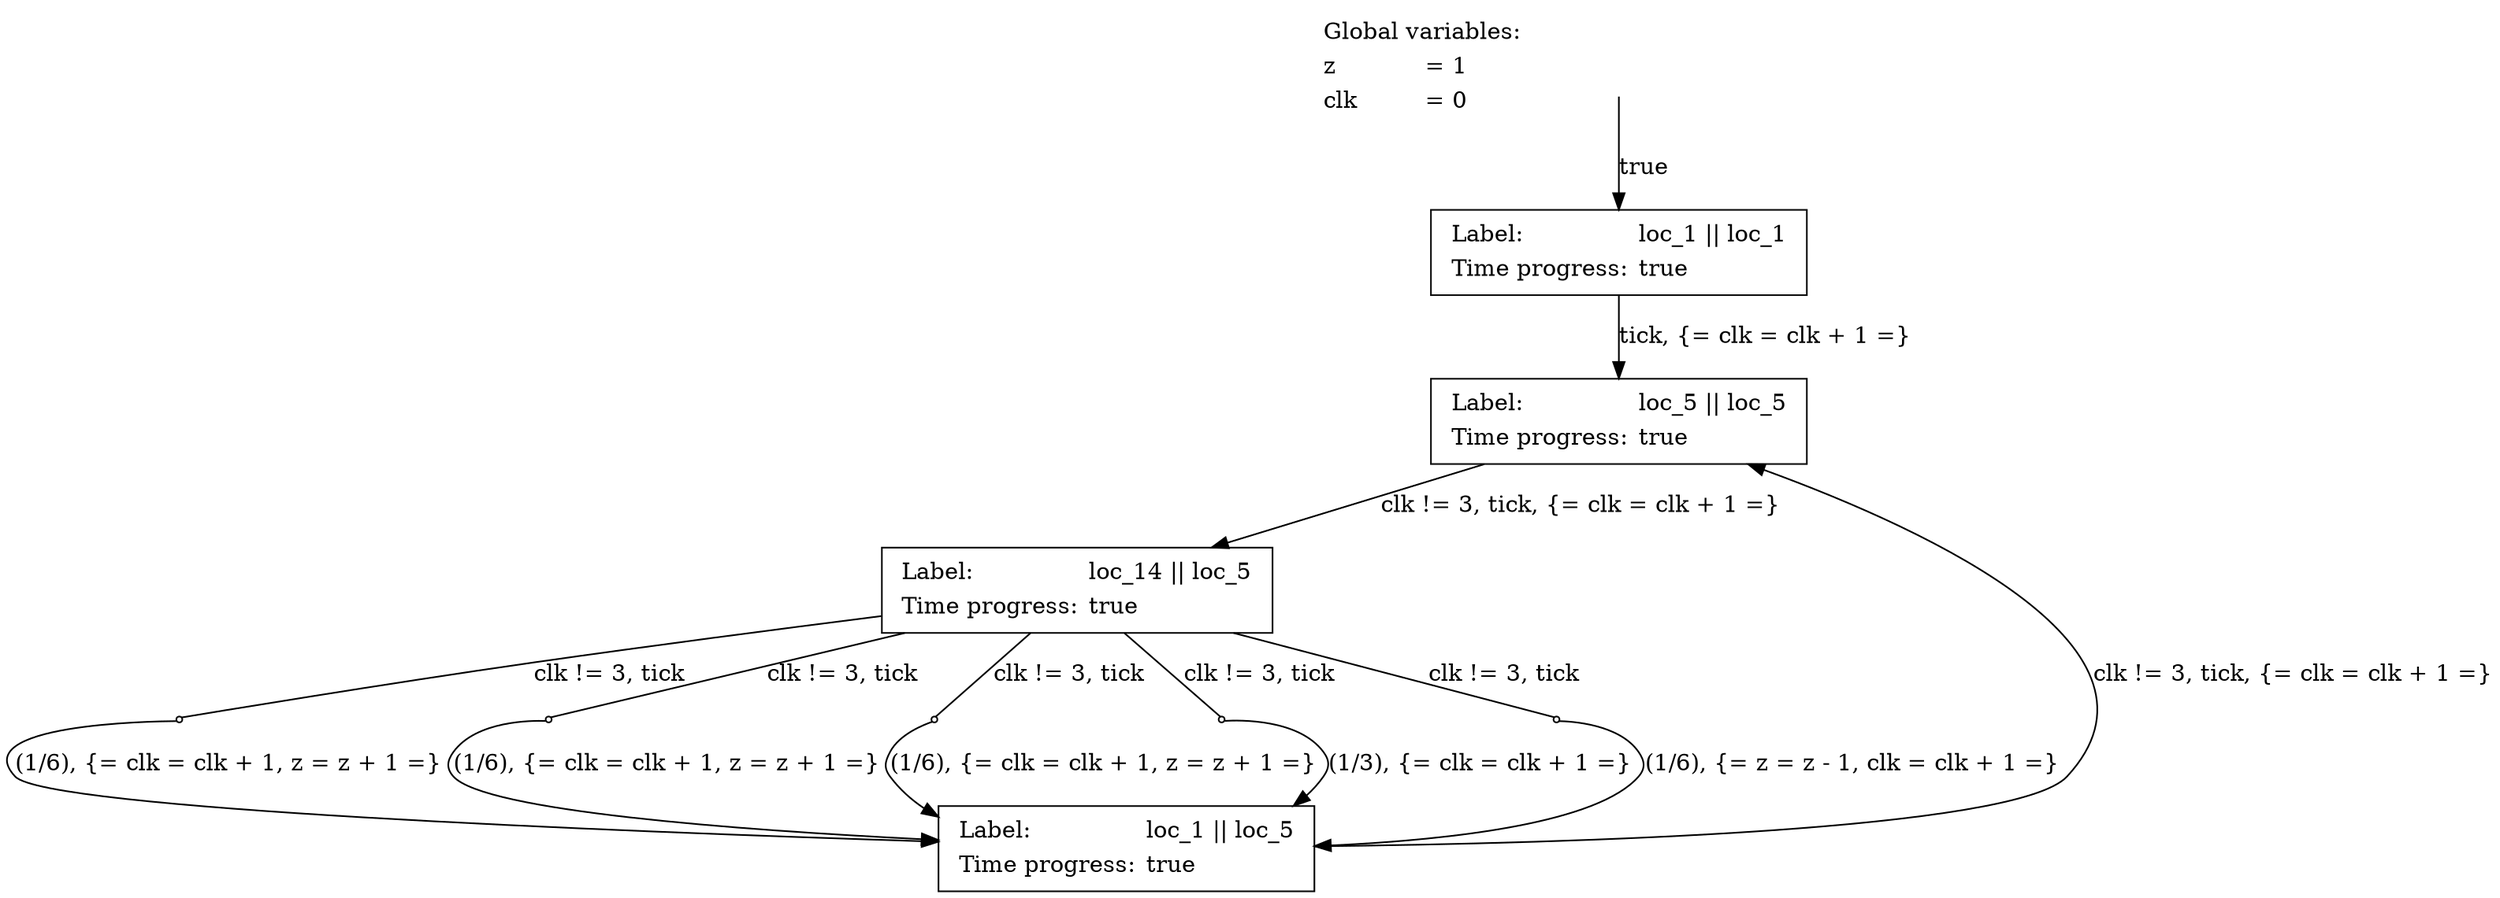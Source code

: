 digraph G {
	rankdir = TB;
	bgcolor = transparent;
	node [style = filled, fillcolor = white];
__global_vars__ [shape=plaintext, fillcolor="transparent", label=<<table border="0"><tr><td align="left" valign="top" colspan="2">Global variables:</td></tr><tr><td align="left" valign="top">z</td><td align="left" valign="top" balign="left">= 1</td></tr><tr><td align="left" valign="top">clk</td><td align="left" valign="top" balign="left">= 0</td></tr></table>>];
	0 [shape=box, label=<<table border="0"><tr><td align="left" valign="top">Label:</td><td align="left" valign="top" balign="left">loc_1 || loc_1</td></tr><tr><td align="left" valign="top">Time progress:</td><td align="left" valign="top" balign="left">true</td></tr></table>>];
	1 [shape=box, label=<<table border="0"><tr><td align="left" valign="top">Label:</td><td align="left" valign="top" balign="left">loc_5 || loc_5</td></tr><tr><td align="left" valign="top">Time progress:</td><td align="left" valign="top" balign="left">true</td></tr></table>>];
	0 -> 1 [label=<tick, {= clk = clk + 1 =}<br align="left" />>];
	2 [shape=box, label=<<table border="0"><tr><td align="left" valign="top">Label:</td><td align="left" valign="top" balign="left">loc_14 || loc_5</td></tr><tr><td align="left" valign="top">Time progress:</td><td align="left" valign="top" balign="left">true</td></tr></table>>];
	1 -> 2 [label=<clk != 3, tick, {= clk = clk + 1 =}<br align="left" />>];
	i0 [shape=point];
	2 -> i0 [label=<clk != 3, tick<br align="left" />>, arrowhead=none];
	3 [shape=box, label=<<table border="0"><tr><td align="left" valign="top">Label:</td><td align="left" valign="top" balign="left">loc_1 || loc_5</td></tr><tr><td align="left" valign="top">Time progress:</td><td align="left" valign="top" balign="left">true</td></tr></table>>];
	i0 -> 3 [label=<(1/6), {= clk = clk + 1, z = z + 1 =}<br align="left" />>];
	3 -> 1 [label=<clk != 3, tick, {= clk = clk + 1 =}<br align="left" />>];
	i1 [shape=point];
	2 -> i1 [label=<clk != 3, tick<br align="left" />>, arrowhead=none];
	i1 -> 3 [label=<(1/6), {= clk = clk + 1, z = z + 1 =}<br align="left" />>];
	i2 [shape=point];
	2 -> i2 [label=<clk != 3, tick<br align="left" />>, arrowhead=none];
	i2 -> 3 [label=<(1/6), {= clk = clk + 1, z = z + 1 =}<br align="left" />>];
	i3 [shape=point];
	2 -> i3 [label=<clk != 3, tick<br align="left" />>, arrowhead=none];
	i3 -> 3 [label=<(1/3), {= clk = clk + 1 =}<br align="left" />>];
	i4 [shape=point];
	2 -> i4 [label=<clk != 3, tick<br align="left" />>, arrowhead=none];
	i4 -> 3 [label=<(1/6), {= z = z - 1, clk = clk + 1 =}<br align="left" />>];
	_____initial4 [shape=none, style=invisible, label=""];
	_____initial4 -> 0 [label=<true<br align="left" />>];

}
